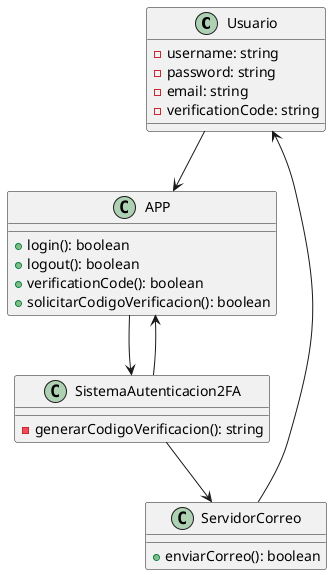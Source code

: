 @startuml
class Usuario {
  -username: string
  -password: string
  -email: string
  -verificationCode: string
}

class APP{
  +login(): boolean
  +logout(): boolean
  +verificationCode(): boolean 
  +solicitarCodigoVerificacion(): boolean

  }

class SistemaAutenticacion2FA {
  -generarCodigoVerificacion(): string
}

class ServidorCorreo {
  +enviarCorreo(): boolean
}

Usuario --> APP
APP --> SistemaAutenticacion2FA
SistemaAutenticacion2FA --> ServidorCorreo
SistemaAutenticacion2FA --> APP
ServidorCorreo --> Usuario


@enduml